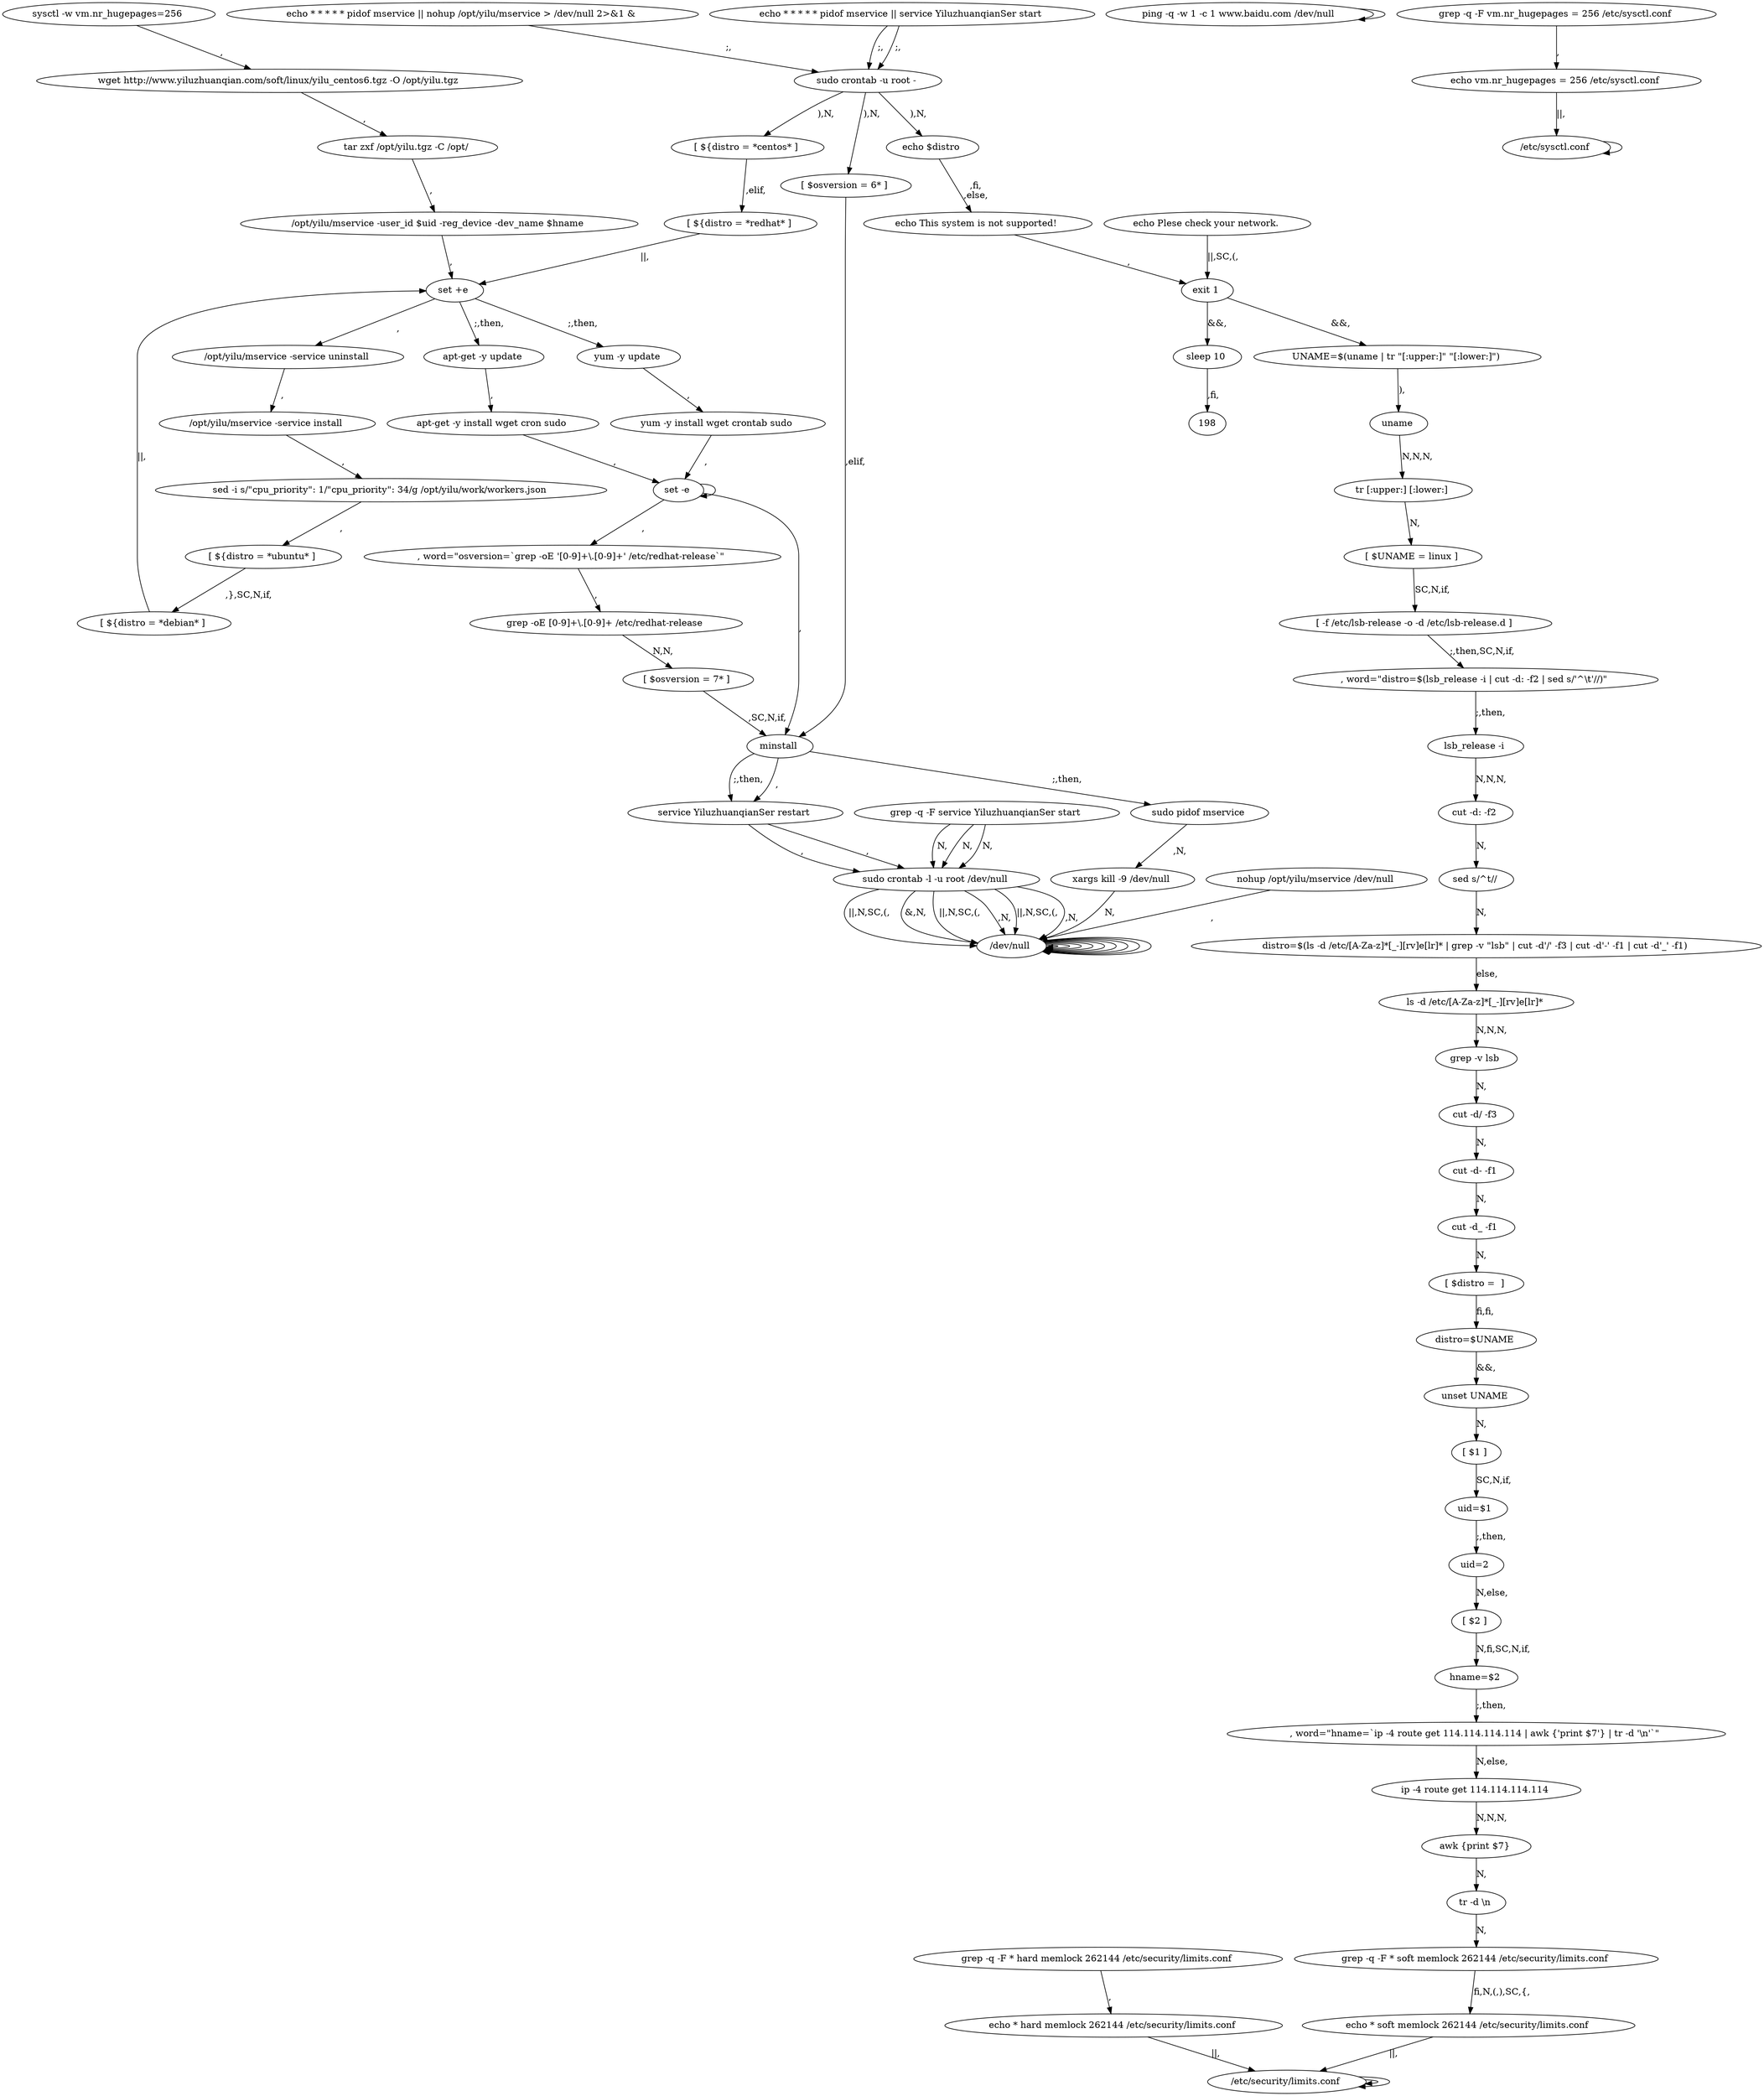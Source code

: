 digraph {
138 [label="set -e "];
138 -> 138
2 [label="ping -q -w 1 -c 1 www.baidu.com /dev/null "];
2 -> 2
185 [label="/dev/null "];
185 -> 185
6 [label="echo Plese check your network. "];
6 -> 195 [label="||,SC,(,"];
195 [label="exit 1 "];
195 -> 10 [label="&&,"];
10 [label="UNAME=$(uname | tr \"[:upper:]\" \"[:lower:]\") "];
10 -> 12 [label="),"];
12 [label="uname "];
12 -> 14 [label="N,N,N,"];
14 [label="tr [:upper:] [:lower:] "];
14 -> 16 [label="N,"];
16 [label="[ $UNAME = linux ] "];
16 -> 18 [label="SC,N,if,"];
18 [label="[ -f /etc/lsb-release -o -d /etc/lsb-release.d ] "];
18 -> 20 [label=";,then,SC,N,if,"];
20 [label=", word=\"distro=$(lsb_release -i | cut -d: -f2 | sed s/'^\\t'//)\" "];
20 -> 22 [label=";,then,"];
22 [label="lsb_release -i "];
22 -> 24 [label="N,N,N,"];
24 [label="cut -d: -f2 "];
24 -> 26 [label="N,"];
26 [label="sed s/^t// "];
26 -> 28 [label="N,"];
28 [label="distro=$(ls -d /etc/[A-Za-z]*[_-][rv]e[lr]* | grep -v \"lsb\" | cut -d\'/\' -f3 | cut -d\'-\' -f1 | cut -d\'_\' -f1) "];
28 -> 30 [label="else,"];
30 [label="ls -d /etc/[A-Za-z]*[_-][rv]e[lr]* "];
30 -> 32 [label="N,N,N,"];
32 [label="grep -v lsb "];
32 -> 34 [label="N,"];
34 [label="cut -d/ -f3 "];
34 -> 36 [label="N,"];
36 [label="cut -d- -f1 "];
36 -> 38 [label="N,"];
38 [label="cut -d_ -f1 "];
38 -> 40 [label="N,"];
40 [label="[ $distro =  ] "];
40 -> 42 [label="fi,fi,"];
42 [label="distro=$UNAME "];
42 -> 44 [label="&&,"];
44 [label="unset UNAME "];
44 -> 46 [label="N,"];
46 [label="[ $1 ] "];
46 -> 48 [label="SC,N,if,"];
48 [label="uid=$1 "];
48 -> 50 [label=";,then,"];
50 [label="uid=2 "];
50 -> 52 [label="N,else,"];
52 [label="[ $2 ] "];
52 -> 54 [label="N,fi,SC,N,if,"];
54 [label="hname=$2 "];
54 -> 56 [label=";,then,"];
56 [label=", word=\"hname=`ip -4 route get 114.114.114.114 | awk {'print $7'} | tr -d '\\n'`\" "];
56 -> 58 [label="N,else,"];
58 [label="ip -4 route get 114.114.114.114 "];
58 -> 60 [label="N,N,N,"];
60 [label="awk {print $7} "];
60 -> 62 [label="N,"];
62 [label="tr -d \\n "];
62 -> 64 [label="N,"];
64 [label="grep -q -F * soft memlock 262144 /etc/security/limits.conf "];
64 -> 66 [label="fi,N,(,),SC,{,"];
66 [label="echo * soft memlock 262144 /etc/security/limits.conf "];
66 -> 74 [label="||,"];
74 [label="/etc/security/limits.conf "];
74 -> 74
70 [label="grep -q -F * hard memlock 262144 /etc/security/limits.conf "];
70 -> 72 [label="\n,"];
72 [label="echo * hard memlock 262144 /etc/security/limits.conf "];
72 -> 74 [label="||,"];
74 [label="/etc/security/limits.conf "];
74 -> 74
76 [label="grep -q -F vm.nr_hugepages = 256 /etc/sysctl.conf "];
76 -> 78 [label="\n,"];
78 [label="echo vm.nr_hugepages = 256 /etc/sysctl.conf "];
78 -> 80 [label="||,"];
80 [label="/etc/sysctl.conf "];
80 -> 80
82 [label="sysctl -w vm.nr_hugepages=256 "];
82 -> 84 [label="\n,"];
84 [label="wget http://www.yiluzhuanqian.com/soft/linux/yilu_centos6.tgz -O /opt/yilu.tgz "];
84 -> 86 [label="\n,"];
86 [label="tar zxf /opt/yilu.tgz -C /opt/ "];
86 -> 88 [label="\n,"];
88 [label="/opt/yilu/mservice -user_id $uid -reg_device -dev_name $hname "];
88 -> 132 [label="\n,"];
132 [label="set +e "];
132 -> 92 [label="\n,"];
92 [label="/opt/yilu/mservice -service uninstall "];
92 -> 94 [label="\n,"];
94 [label="/opt/yilu/mservice -service install "];
94 -> 96 [label="\n,"];
96 [label="sed -i s/\"cpu_priority\": 1/\"cpu_priority\": 34/g /opt/yilu/work/workers.json "];
96 -> 98 [label="\n,"];
98 [label="[ ${distro = *ubuntu* ] "];
98 -> 100 [label="\n,},SC,N,if,"];
100 [label="[ ${distro = *debian* ] "];
100 -> 132 [label="||,"];
132 [label="set +e "];
132 -> 104 [label=";,then,"];
104 [label="apt-get -y update "];
104 -> 106 [label="\n,"];
106 [label="apt-get -y install wget cron sudo "];
106 -> 138 [label="\n,"];
138 [label="set -e "];
138 -> 166 [label="\n,"];
166 [label="minstall "];
166 -> 148 [label="\n,"];
148 [label="service YiluzhuanqianSer restart "];
148 -> 183 [label="\n,"];
183 [label="sudo crontab -l -u root /dev/null "];
183 -> 185 [label="\n,N,"];
185 [label="/dev/null "];
185 -> 185
181 [label="grep -q -F service YiluzhuanqianSer start "];
181 -> 183 [label="N,"];
183 [label="sudo crontab -l -u root /dev/null "];
183 -> 185 [label="||,N,SC,(,"];
185 [label="/dev/null "];
185 -> 185
160 [label="echo * * * * * pidof mservice || service YiluzhuanqianSer start "];
160 -> 189 [label=";,"];
189 [label="sudo crontab -u root - "];
189 -> 128 [label="),N,"];
128 [label="[ ${distro = *centos* ] "];
128 -> 130 [label="\n,elif,"];
130 [label="[ ${distro = *redhat* ] "];
130 -> 132 [label="||,"];
132 [label="set +e "];
132 -> 134 [label=";,then,"];
134 [label="yum -y update "];
134 -> 136 [label="\n,"];
136 [label="yum -y install wget crontab sudo "];
136 -> 138 [label="\n,"];
138 [label="set -e "];
138 -> 140 [label="\n,"];
140 [label=", word=\"osversion=`grep -oE '[0-9]+\\.[0-9]+' /etc/redhat-release`\" "];
140 -> 142 [label="\n,"];
142 [label="grep -oE [0-9]+\\.[0-9]+ /etc/redhat-release "];
142 -> 144 [label="N,N,"];
144 [label="[ $osversion = 7* ] "];
144 -> 166 [label="\n,SC,N,if,"];
166 [label="minstall "];
166 -> 148 [label=";,then,"];
148 [label="service YiluzhuanqianSer restart "];
148 -> 183 [label="\n,"];
183 [label="sudo crontab -l -u root /dev/null "];
183 -> 185 [label="\n,N,"];
185 [label="/dev/null "];
185 -> 185
181 [label="grep -q -F service YiluzhuanqianSer start "];
181 -> 183 [label="N,"];
183 [label="sudo crontab -l -u root /dev/null "];
183 -> 185 [label="||,N,SC,(,"];
185 [label="/dev/null "];
185 -> 185
160 [label="echo * * * * * pidof mservice || service YiluzhuanqianSer start "];
160 -> 189 [label=";,"];
189 [label="sudo crontab -u root - "];
189 -> 164 [label="),N,"];
164 [label="[ $osversion = 6* ] "];
164 -> 166 [label="\n,elif,"];
166 [label="minstall "];
166 -> 168 [label=";,then,"];
168 [label="sudo pidof mservice "];
168 -> 170 [label="\n,N,"];
170 [label="xargs kill -9 /dev/null "];
170 -> 185 [label="N,"];
185 [label="/dev/null "];
185 -> 185
174 [label="nohup /opt/yilu/mservice /dev/null "];
174 -> 185 [label="\n,"];
185 [label="/dev/null "];
185 -> 185
183 [label="sudo crontab -l -u root /dev/null "];
183 -> 185 [label="&,N,"];
185 [label="/dev/null "];
185 -> 185
181 [label="grep -q -F service YiluzhuanqianSer start "];
181 -> 183 [label="N,"];
183 [label="sudo crontab -l -u root /dev/null "];
183 -> 185 [label="||,N,SC,(,"];
185 [label="/dev/null "];
185 -> 185
187 [label="echo * * * * * pidof mservice || nohup /opt/yilu/mservice > /dev/null 2>&1 & "];
187 -> 189 [label=";,"];
189 [label="sudo crontab -u root - "];
189 -> 191 [label="),N,"];
191 [label="echo $distro "];
191 -> 193 [label="\n,fi,\n,else,"];
193 [label="echo This system is not supported! "];
193 -> 195 [label="\n,"];
195 [label="exit 1 "];
195 -> 197 [label="&&,"];
197 [label="sleep 10 "];
197 -> 198 [label="\n,fi,"];
}
